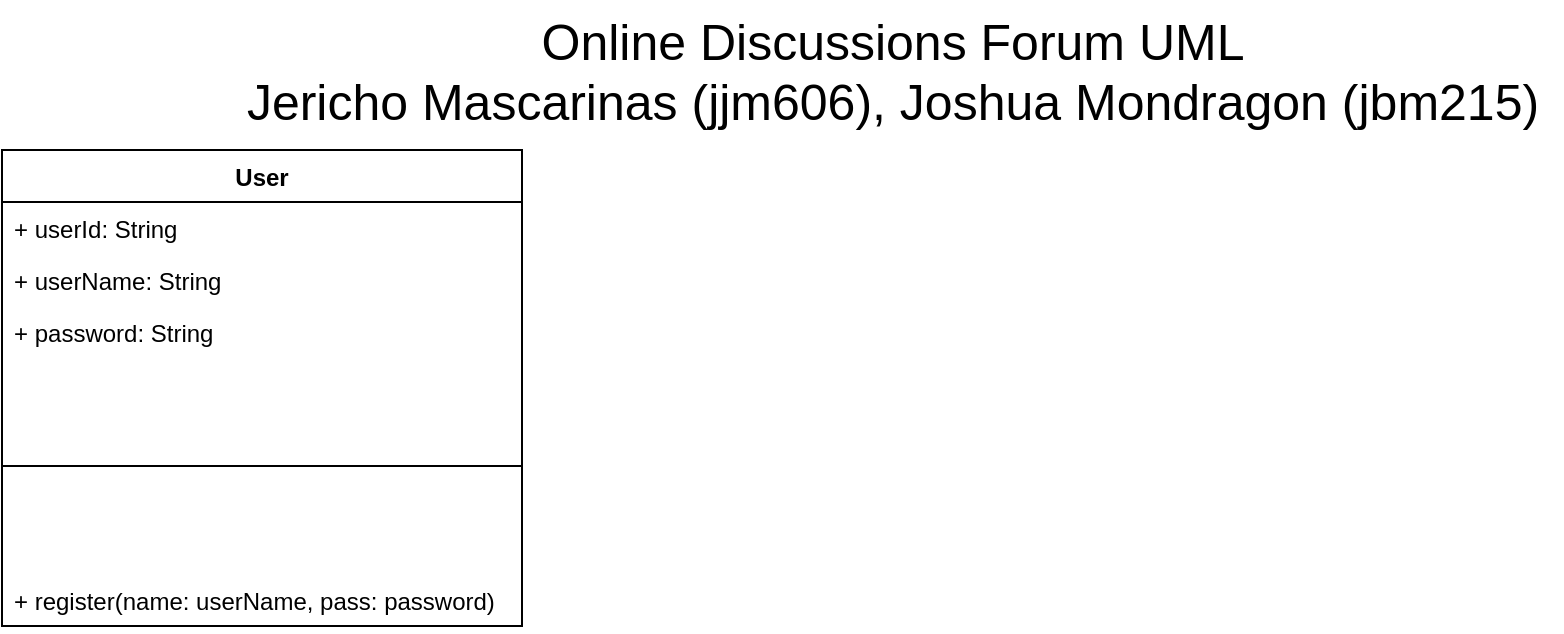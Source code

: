 <mxfile version="26.1.0">
  <diagram name="Page-1" id="V61YrVBHvEC8E2RWh_0l">
    <mxGraphModel dx="1804" dy="647" grid="1" gridSize="10" guides="1" tooltips="1" connect="1" arrows="1" fold="1" page="1" pageScale="1" pageWidth="850" pageHeight="1100" math="0" shadow="0">
      <root>
        <mxCell id="0" />
        <mxCell id="1" parent="0" />
        <mxCell id="E9AIwkvTZLpxA2_Lacmk-5" value="&lt;font style=&quot;font-size: 25px;&quot;&gt;Online Discussions Forum UML&lt;/font&gt;&lt;div&gt;&lt;font style=&quot;font-size: 25px;&quot;&gt;Jericho Mascarinas (jjm606), Joshua Mondragon (jbm215)&lt;/font&gt;&lt;/div&gt;" style="text;html=1;align=center;verticalAlign=middle;resizable=0;points=[];autosize=1;strokeColor=none;fillColor=none;" parent="1" vertex="1">
          <mxGeometry x="90" y="15" width="670" height="70" as="geometry" />
        </mxCell>
        <mxCell id="E9AIwkvTZLpxA2_Lacmk-6" value="User" style="swimlane;fontStyle=1;align=center;verticalAlign=top;childLayout=stackLayout;horizontal=1;startSize=26;horizontalStack=0;resizeParent=1;resizeParentMax=0;resizeLast=0;collapsible=1;marginBottom=0;whiteSpace=wrap;html=1;" parent="1" vertex="1">
          <mxGeometry x="-20" y="90" width="260" height="238" as="geometry" />
        </mxCell>
        <mxCell id="E9AIwkvTZLpxA2_Lacmk-7" value="+ userId: String" style="text;strokeColor=none;fillColor=none;align=left;verticalAlign=top;spacingLeft=4;spacingRight=4;overflow=hidden;rotatable=0;points=[[0,0.5],[1,0.5]];portConstraint=eastwest;whiteSpace=wrap;html=1;" parent="E9AIwkvTZLpxA2_Lacmk-6" vertex="1">
          <mxGeometry y="26" width="260" height="26" as="geometry" />
        </mxCell>
        <mxCell id="E9AIwkvTZLpxA2_Lacmk-10" value="+ userName: String" style="text;strokeColor=none;fillColor=none;align=left;verticalAlign=top;spacingLeft=4;spacingRight=4;overflow=hidden;rotatable=0;points=[[0,0.5],[1,0.5]];portConstraint=eastwest;whiteSpace=wrap;html=1;" parent="E9AIwkvTZLpxA2_Lacmk-6" vertex="1">
          <mxGeometry y="52" width="260" height="26" as="geometry" />
        </mxCell>
        <mxCell id="E9AIwkvTZLpxA2_Lacmk-11" value="+ password: String" style="text;strokeColor=none;fillColor=none;align=left;verticalAlign=top;spacingLeft=4;spacingRight=4;overflow=hidden;rotatable=0;points=[[0,0.5],[1,0.5]];portConstraint=eastwest;whiteSpace=wrap;html=1;" parent="E9AIwkvTZLpxA2_Lacmk-6" vertex="1">
          <mxGeometry y="78" width="260" height="26" as="geometry" />
        </mxCell>
        <mxCell id="E9AIwkvTZLpxA2_Lacmk-8" value="" style="line;strokeWidth=1;fillColor=none;align=left;verticalAlign=middle;spacingTop=-1;spacingLeft=3;spacingRight=3;rotatable=0;labelPosition=right;points=[];portConstraint=eastwest;strokeColor=inherit;" parent="E9AIwkvTZLpxA2_Lacmk-6" vertex="1">
          <mxGeometry y="104" width="260" height="108" as="geometry" />
        </mxCell>
        <mxCell id="E9AIwkvTZLpxA2_Lacmk-9" value="+ register(name: userName, pass: password)" style="text;strokeColor=none;fillColor=none;align=left;verticalAlign=top;spacingLeft=4;spacingRight=4;overflow=hidden;rotatable=0;points=[[0,0.5],[1,0.5]];portConstraint=eastwest;whiteSpace=wrap;html=1;" parent="E9AIwkvTZLpxA2_Lacmk-6" vertex="1">
          <mxGeometry y="212" width="260" height="26" as="geometry" />
        </mxCell>
      </root>
    </mxGraphModel>
  </diagram>
</mxfile>
